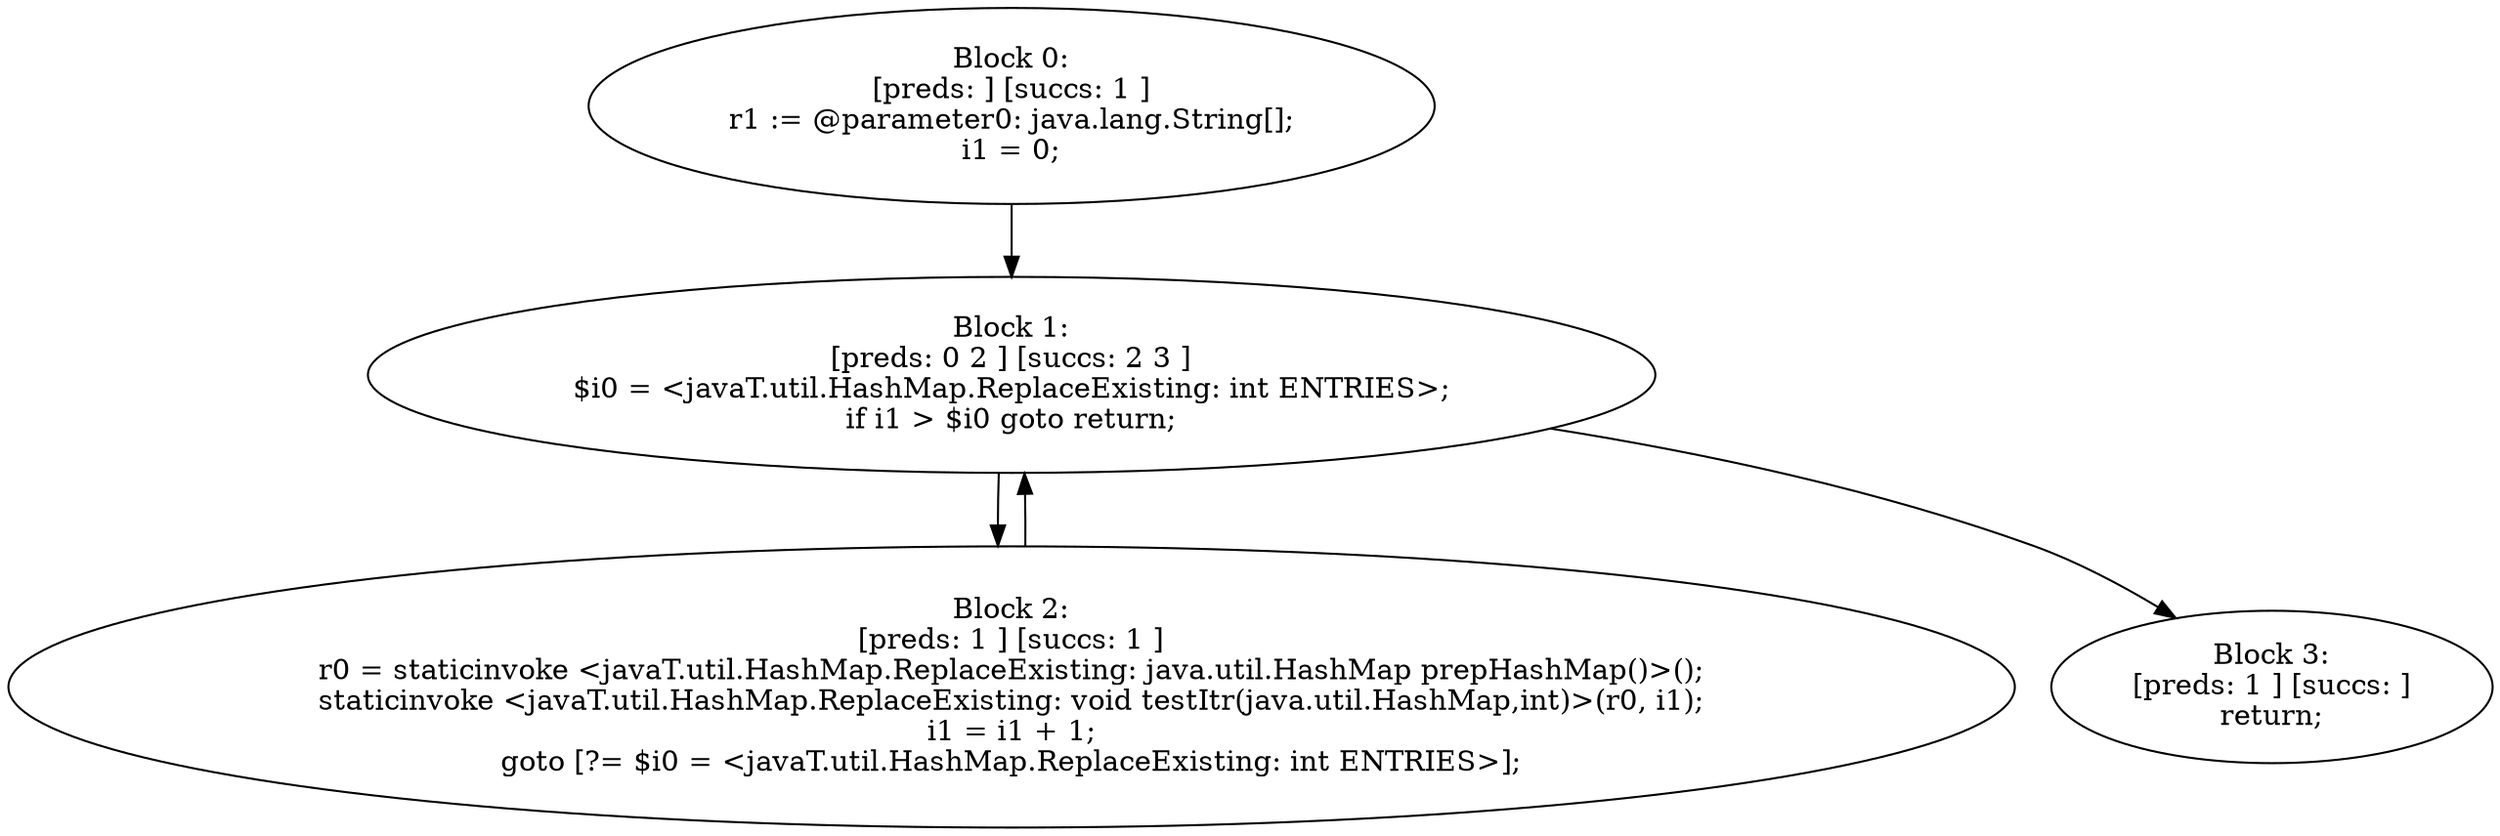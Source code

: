 digraph "unitGraph" {
    "Block 0:
[preds: ] [succs: 1 ]
r1 := @parameter0: java.lang.String[];
i1 = 0;
"
    "Block 1:
[preds: 0 2 ] [succs: 2 3 ]
$i0 = <javaT.util.HashMap.ReplaceExisting: int ENTRIES>;
if i1 > $i0 goto return;
"
    "Block 2:
[preds: 1 ] [succs: 1 ]
r0 = staticinvoke <javaT.util.HashMap.ReplaceExisting: java.util.HashMap prepHashMap()>();
staticinvoke <javaT.util.HashMap.ReplaceExisting: void testItr(java.util.HashMap,int)>(r0, i1);
i1 = i1 + 1;
goto [?= $i0 = <javaT.util.HashMap.ReplaceExisting: int ENTRIES>];
"
    "Block 3:
[preds: 1 ] [succs: ]
return;
"
    "Block 0:
[preds: ] [succs: 1 ]
r1 := @parameter0: java.lang.String[];
i1 = 0;
"->"Block 1:
[preds: 0 2 ] [succs: 2 3 ]
$i0 = <javaT.util.HashMap.ReplaceExisting: int ENTRIES>;
if i1 > $i0 goto return;
";
    "Block 1:
[preds: 0 2 ] [succs: 2 3 ]
$i0 = <javaT.util.HashMap.ReplaceExisting: int ENTRIES>;
if i1 > $i0 goto return;
"->"Block 2:
[preds: 1 ] [succs: 1 ]
r0 = staticinvoke <javaT.util.HashMap.ReplaceExisting: java.util.HashMap prepHashMap()>();
staticinvoke <javaT.util.HashMap.ReplaceExisting: void testItr(java.util.HashMap,int)>(r0, i1);
i1 = i1 + 1;
goto [?= $i0 = <javaT.util.HashMap.ReplaceExisting: int ENTRIES>];
";
    "Block 1:
[preds: 0 2 ] [succs: 2 3 ]
$i0 = <javaT.util.HashMap.ReplaceExisting: int ENTRIES>;
if i1 > $i0 goto return;
"->"Block 3:
[preds: 1 ] [succs: ]
return;
";
    "Block 2:
[preds: 1 ] [succs: 1 ]
r0 = staticinvoke <javaT.util.HashMap.ReplaceExisting: java.util.HashMap prepHashMap()>();
staticinvoke <javaT.util.HashMap.ReplaceExisting: void testItr(java.util.HashMap,int)>(r0, i1);
i1 = i1 + 1;
goto [?= $i0 = <javaT.util.HashMap.ReplaceExisting: int ENTRIES>];
"->"Block 1:
[preds: 0 2 ] [succs: 2 3 ]
$i0 = <javaT.util.HashMap.ReplaceExisting: int ENTRIES>;
if i1 > $i0 goto return;
";
}
